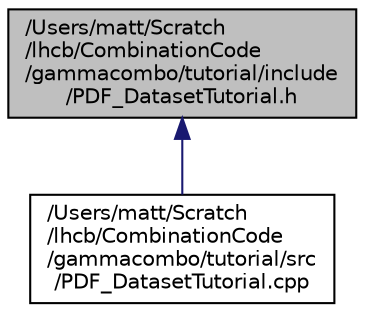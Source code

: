 digraph "/Users/matt/Scratch/lhcb/CombinationCode/gammacombo/tutorial/include/PDF_DatasetTutorial.h"
{
  edge [fontname="Helvetica",fontsize="10",labelfontname="Helvetica",labelfontsize="10"];
  node [fontname="Helvetica",fontsize="10",shape=record];
  Node60 [label="/Users/matt/Scratch\l/lhcb/CombinationCode\l/gammacombo/tutorial/include\l/PDF_DatasetTutorial.h",height=0.2,width=0.4,color="black", fillcolor="grey75", style="filled", fontcolor="black"];
  Node60 -> Node61 [dir="back",color="midnightblue",fontsize="10",style="solid",fontname="Helvetica"];
  Node61 [label="/Users/matt/Scratch\l/lhcb/CombinationCode\l/gammacombo/tutorial/src\l/PDF_DatasetTutorial.cpp",height=0.2,width=0.4,color="black", fillcolor="white", style="filled",URL="$_p_d_f___dataset_tutorial_8cpp.html"];
}
